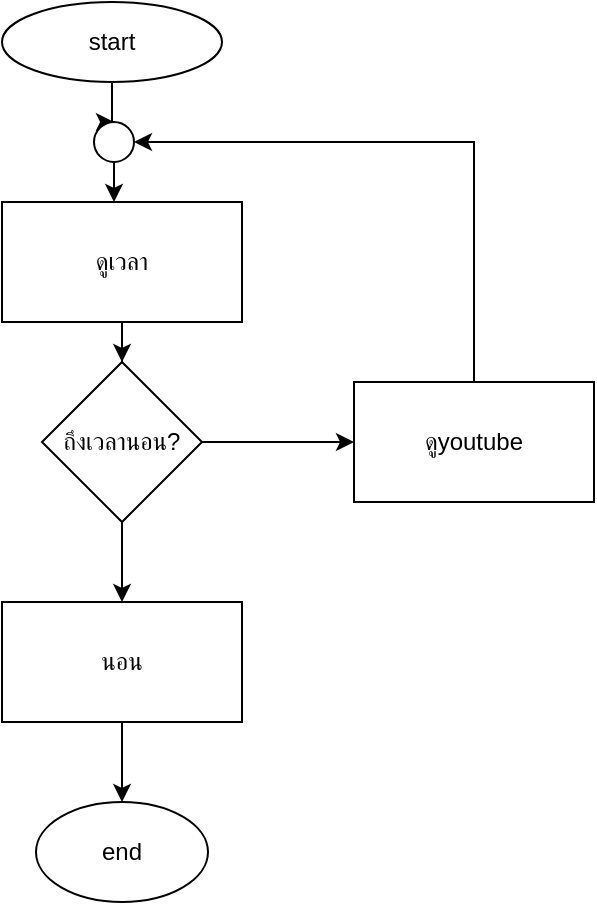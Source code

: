 <mxfile version="14.8.5" type="github">
  <diagram id="C5RBs43oDa-KdzZeNtuy" name="Page-1">
    <mxGraphModel dx="1240" dy="561" grid="1" gridSize="10" guides="1" tooltips="1" connect="1" arrows="1" fold="1" page="1" pageScale="1" pageWidth="827" pageHeight="1169" math="0" shadow="0">
      <root>
        <mxCell id="WIyWlLk6GJQsqaUBKTNV-0" />
        <mxCell id="WIyWlLk6GJQsqaUBKTNV-1" parent="WIyWlLk6GJQsqaUBKTNV-0" />
        <mxCell id="KstZ0ZairfjDcqceaPC7-7" style="edgeStyle=orthogonalEdgeStyle;rounded=0;orthogonalLoop=1;jettySize=auto;html=1;entryX=0.5;entryY=0;entryDx=0;entryDy=0;" edge="1" parent="WIyWlLk6GJQsqaUBKTNV-1" source="KstZ0ZairfjDcqceaPC7-0" target="KstZ0ZairfjDcqceaPC7-3">
          <mxGeometry relative="1" as="geometry" />
        </mxCell>
        <mxCell id="KstZ0ZairfjDcqceaPC7-0" value="start" style="ellipse;whiteSpace=wrap;html=1;" vertex="1" parent="WIyWlLk6GJQsqaUBKTNV-1">
          <mxGeometry x="354" y="90" width="110" height="40" as="geometry" />
        </mxCell>
        <mxCell id="KstZ0ZairfjDcqceaPC7-9" style="edgeStyle=orthogonalEdgeStyle;rounded=0;orthogonalLoop=1;jettySize=auto;html=1;" edge="1" parent="WIyWlLk6GJQsqaUBKTNV-1" source="KstZ0ZairfjDcqceaPC7-1" target="KstZ0ZairfjDcqceaPC7-2">
          <mxGeometry relative="1" as="geometry" />
        </mxCell>
        <mxCell id="KstZ0ZairfjDcqceaPC7-1" value="ดูเวลา" style="rounded=0;whiteSpace=wrap;html=1;" vertex="1" parent="WIyWlLk6GJQsqaUBKTNV-1">
          <mxGeometry x="354" y="190" width="120" height="60" as="geometry" />
        </mxCell>
        <mxCell id="KstZ0ZairfjDcqceaPC7-10" style="edgeStyle=orthogonalEdgeStyle;rounded=0;orthogonalLoop=1;jettySize=auto;html=1;entryX=0;entryY=0.5;entryDx=0;entryDy=0;" edge="1" parent="WIyWlLk6GJQsqaUBKTNV-1" source="KstZ0ZairfjDcqceaPC7-2" target="KstZ0ZairfjDcqceaPC7-6">
          <mxGeometry relative="1" as="geometry" />
        </mxCell>
        <mxCell id="KstZ0ZairfjDcqceaPC7-12" style="edgeStyle=orthogonalEdgeStyle;rounded=0;orthogonalLoop=1;jettySize=auto;html=1;entryX=0.5;entryY=0;entryDx=0;entryDy=0;" edge="1" parent="WIyWlLk6GJQsqaUBKTNV-1" source="KstZ0ZairfjDcqceaPC7-2" target="KstZ0ZairfjDcqceaPC7-4">
          <mxGeometry relative="1" as="geometry" />
        </mxCell>
        <mxCell id="KstZ0ZairfjDcqceaPC7-2" value="ถึงเวลานอน?" style="rhombus;whiteSpace=wrap;html=1;" vertex="1" parent="WIyWlLk6GJQsqaUBKTNV-1">
          <mxGeometry x="374" y="270" width="80" height="80" as="geometry" />
        </mxCell>
        <mxCell id="KstZ0ZairfjDcqceaPC7-8" style="edgeStyle=orthogonalEdgeStyle;rounded=0;orthogonalLoop=1;jettySize=auto;html=1;" edge="1" parent="WIyWlLk6GJQsqaUBKTNV-1" source="KstZ0ZairfjDcqceaPC7-3" target="KstZ0ZairfjDcqceaPC7-1">
          <mxGeometry relative="1" as="geometry">
            <Array as="points">
              <mxPoint x="414" y="230" />
              <mxPoint x="414" y="230" />
            </Array>
          </mxGeometry>
        </mxCell>
        <mxCell id="KstZ0ZairfjDcqceaPC7-3" value="" style="ellipse;whiteSpace=wrap;html=1;aspect=fixed;" vertex="1" parent="WIyWlLk6GJQsqaUBKTNV-1">
          <mxGeometry x="400" y="150" width="20" height="20" as="geometry" />
        </mxCell>
        <mxCell id="KstZ0ZairfjDcqceaPC7-13" style="edgeStyle=orthogonalEdgeStyle;rounded=0;orthogonalLoop=1;jettySize=auto;html=1;" edge="1" parent="WIyWlLk6GJQsqaUBKTNV-1" source="KstZ0ZairfjDcqceaPC7-4" target="KstZ0ZairfjDcqceaPC7-5">
          <mxGeometry relative="1" as="geometry" />
        </mxCell>
        <mxCell id="KstZ0ZairfjDcqceaPC7-4" value="นอน" style="rounded=0;whiteSpace=wrap;html=1;" vertex="1" parent="WIyWlLk6GJQsqaUBKTNV-1">
          <mxGeometry x="354" y="390" width="120" height="60" as="geometry" />
        </mxCell>
        <mxCell id="KstZ0ZairfjDcqceaPC7-5" value="end" style="ellipse;whiteSpace=wrap;html=1;" vertex="1" parent="WIyWlLk6GJQsqaUBKTNV-1">
          <mxGeometry x="371" y="490" width="86" height="50" as="geometry" />
        </mxCell>
        <mxCell id="KstZ0ZairfjDcqceaPC7-11" style="edgeStyle=orthogonalEdgeStyle;rounded=0;orthogonalLoop=1;jettySize=auto;html=1;entryX=1;entryY=0.5;entryDx=0;entryDy=0;" edge="1" parent="WIyWlLk6GJQsqaUBKTNV-1" source="KstZ0ZairfjDcqceaPC7-6" target="KstZ0ZairfjDcqceaPC7-3">
          <mxGeometry relative="1" as="geometry">
            <Array as="points">
              <mxPoint x="590" y="160" />
            </Array>
          </mxGeometry>
        </mxCell>
        <mxCell id="KstZ0ZairfjDcqceaPC7-6" value="ดูyoutube" style="rounded=0;whiteSpace=wrap;html=1;" vertex="1" parent="WIyWlLk6GJQsqaUBKTNV-1">
          <mxGeometry x="530" y="280" width="120" height="60" as="geometry" />
        </mxCell>
      </root>
    </mxGraphModel>
  </diagram>
</mxfile>
